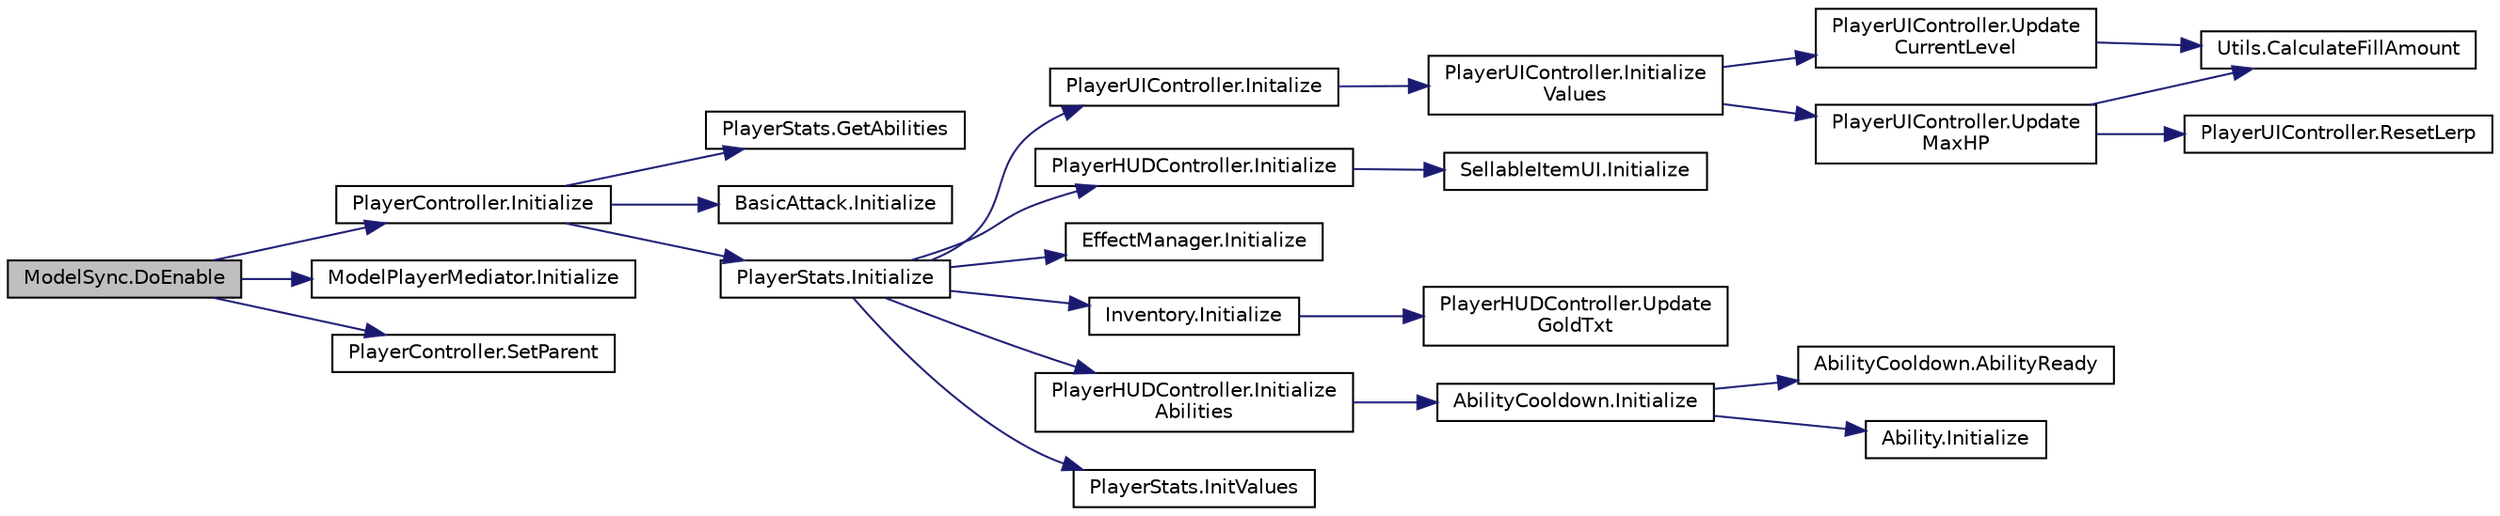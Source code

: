 digraph "ModelSync.DoEnable"
{
 // INTERACTIVE_SVG=YES
 // LATEX_PDF_SIZE
  bgcolor="transparent";
  edge [fontname="Helvetica",fontsize="10",labelfontname="Helvetica",labelfontsize="10"];
  node [fontname="Helvetica",fontsize="10",shape=record];
  rankdir="LR";
  Node1 [label="ModelSync.DoEnable",height=0.2,width=0.4,color="black", fillcolor="grey75", style="filled", fontcolor="black",tooltip="This starts all the initialization chain for the player."];
  Node1 -> Node2 [color="midnightblue",fontsize="10",style="solid",fontname="Helvetica"];
  Node2 [label="PlayerController.Initialize",height=0.2,width=0.4,color="black",URL="$class_player_controller.html#a75e94e4fd555e57e55ab4b7e54024dcf",tooltip="Initialize the PlayerController."];
  Node2 -> Node3 [color="midnightblue",fontsize="10",style="solid",fontname="Helvetica"];
  Node3 [label="PlayerStats.GetAbilities",height=0.2,width=0.4,color="black",URL="$class_player_stats.html#aa38dc976db5d7536e94655676cb19e1d",tooltip="Returns the AbilityCooldowns of the abilities"];
  Node2 -> Node4 [color="midnightblue",fontsize="10",style="solid",fontname="Helvetica"];
  Node4 [label="BasicAttack.Initialize",height=0.2,width=0.4,color="black",URL="$class_basic_attack.html#ac85eb061d597f5879d31fb8e7a0316d5",tooltip=" "];
  Node2 -> Node5 [color="midnightblue",fontsize="10",style="solid",fontname="Helvetica"];
  Node5 [label="PlayerStats.Initialize",height=0.2,width=0.4,color="black",URL="$class_player_stats.html#ae874ab5cbb490cbdcf3f5613b8bc2240",tooltip="Initialize the actual Stats of the Player."];
  Node5 -> Node6 [color="midnightblue",fontsize="10",style="solid",fontname="Helvetica"];
  Node6 [label="PlayerUIController.Initalize",height=0.2,width=0.4,color="black",URL="$class_player_u_i_controller.html#ab6ed746dec17fdf763bc4ec1d713db7f",tooltip="Initializes all the values and colors for this Player."];
  Node6 -> Node7 [color="midnightblue",fontsize="10",style="solid",fontname="Helvetica"];
  Node7 [label="PlayerUIController.Initialize\lValues",height=0.2,width=0.4,color="black",URL="$class_player_u_i_controller.html#aa5b61a93967fa5ce39bfd950a9e9d584",tooltip="Initializes all the values into the Image and Text."];
  Node7 -> Node8 [color="midnightblue",fontsize="10",style="solid",fontname="Helvetica"];
  Node8 [label="PlayerUIController.Update\lCurrentLevel",height=0.2,width=0.4,color="black",URL="$class_player_u_i_controller.html#adadd54ec10a1236aa7c08022d27fa068",tooltip="Sets the current level and xp to the Image."];
  Node8 -> Node9 [color="midnightblue",fontsize="10",style="solid",fontname="Helvetica"];
  Node9 [label="Utils.CalculateFillAmount",height=0.2,width=0.4,color="black",URL="$class_utils.html#a459472171f68c903c975020cc5b02fee",tooltip="Calculates the actual normalized fill amount for the image."];
  Node7 -> Node10 [color="midnightblue",fontsize="10",style="solid",fontname="Helvetica"];
  Node10 [label="PlayerUIController.Update\lMaxHP",height=0.2,width=0.4,color="black",URL="$class_player_u_i_controller.html#aacc9f1b78d9e1adab16f8fc2ec246dfb",tooltip=" "];
  Node10 -> Node9 [color="midnightblue",fontsize="10",style="solid",fontname="Helvetica"];
  Node10 -> Node11 [color="midnightblue",fontsize="10",style="solid",fontname="Helvetica"];
  Node11 [label="PlayerUIController.ResetLerp",height=0.2,width=0.4,color="black",URL="$class_player_u_i_controller.html#aaa62b1e4dc1ee6689adbc72b8dcb73d3",tooltip="When you heal HP, we will reset the lerped bar"];
  Node5 -> Node12 [color="midnightblue",fontsize="10",style="solid",fontname="Helvetica"];
  Node12 [label="PlayerHUDController.Initialize",height=0.2,width=0.4,color="black",URL="$class_player_h_u_d_controller.html#af18de1b3d5444d69cc35c9390692ab72",tooltip=" "];
  Node12 -> Node13 [color="midnightblue",fontsize="10",style="solid",fontname="Helvetica"];
  Node13 [label="SellableItemUI.Initialize",height=0.2,width=0.4,color="black",URL="$class_sellable_item_u_i.html#a10394a2c7d2d0a72d9c8b05fbf3e8696",tooltip=" "];
  Node5 -> Node14 [color="midnightblue",fontsize="10",style="solid",fontname="Helvetica"];
  Node14 [label="EffectManager.Initialize",height=0.2,width=0.4,color="black",URL="$class_effect_manager.html#a5b9a498227bc61493b5246eb1303fc6e",tooltip="This method initializes the EffectManager with the proper HUD Controller to start showing the effects..."];
  Node5 -> Node15 [color="midnightblue",fontsize="10",style="solid",fontname="Helvetica"];
  Node15 [label="Inventory.Initialize",height=0.2,width=0.4,color="black",URL="$class_inventory.html#af5cb79cb50692e3fb6c98df25812dcbc",tooltip=" "];
  Node15 -> Node16 [color="midnightblue",fontsize="10",style="solid",fontname="Helvetica"];
  Node16 [label="PlayerHUDController.Update\lGoldTxt",height=0.2,width=0.4,color="black",URL="$class_player_h_u_d_controller.html#aeef77dcdfaf1c9b719e4350c17c88fa5",tooltip=" "];
  Node5 -> Node17 [color="midnightblue",fontsize="10",style="solid",fontname="Helvetica"];
  Node17 [label="PlayerHUDController.Initialize\lAbilities",height=0.2,width=0.4,color="black",URL="$class_player_h_u_d_controller.html#adf30ead91cd36140e32d0ad158fbbae4",tooltip=" "];
  Node17 -> Node18 [color="midnightblue",fontsize="10",style="solid",fontname="Helvetica"];
  Node18 [label="AbilityCooldown.Initialize",height=0.2,width=0.4,color="black",URL="$class_ability_cooldown.html#aa01c150ac26f1694a1e174e152510094",tooltip="Initializes the current AbilityCooldown."];
  Node18 -> Node19 [color="midnightblue",fontsize="10",style="solid",fontname="Helvetica"];
  Node19 [label="AbilityCooldown.AbilityReady",height=0.2,width=0.4,color="black",URL="$class_ability_cooldown.html#a2142f4ae1a75b2e88bd33d8553680a33",tooltip="This function is called whenever this ability is ready and you have enough mana."];
  Node18 -> Node20 [color="midnightblue",fontsize="10",style="solid",fontname="Helvetica"];
  Node20 [label="Ability.Initialize",height=0.2,width=0.4,color="black",URL="$class_ability.html#a680fce4c2981c462afc82d28fe3958ef",tooltip=" "];
  Node5 -> Node21 [color="midnightblue",fontsize="10",style="solid",fontname="Helvetica"];
  Node21 [label="PlayerStats.InitValues",height=0.2,width=0.4,color="black",URL="$class_player_stats.html#a856d6147e020365c88ea7b01cb4961a6",tooltip="Copies the Character initial values to the actual Stats script"];
  Node1 -> Node22 [color="midnightblue",fontsize="10",style="solid",fontname="Helvetica"];
  Node22 [label="ModelPlayerMediator.Initialize",height=0.2,width=0.4,color="black",URL="$class_model_player_mediator.html#abb544efe7192b8e934f60f770d5ac334",tooltip=" "];
  Node1 -> Node23 [color="midnightblue",fontsize="10",style="solid",fontname="Helvetica"];
  Node23 [label="PlayerController.SetParent",height=0.2,width=0.4,color="black",URL="$class_player_controller.html#a6be7bc2319b024c6bf66f1b1c96f7ba5",tooltip="Player Model will call this function to parent and sync itself to this GameObject"];
}
